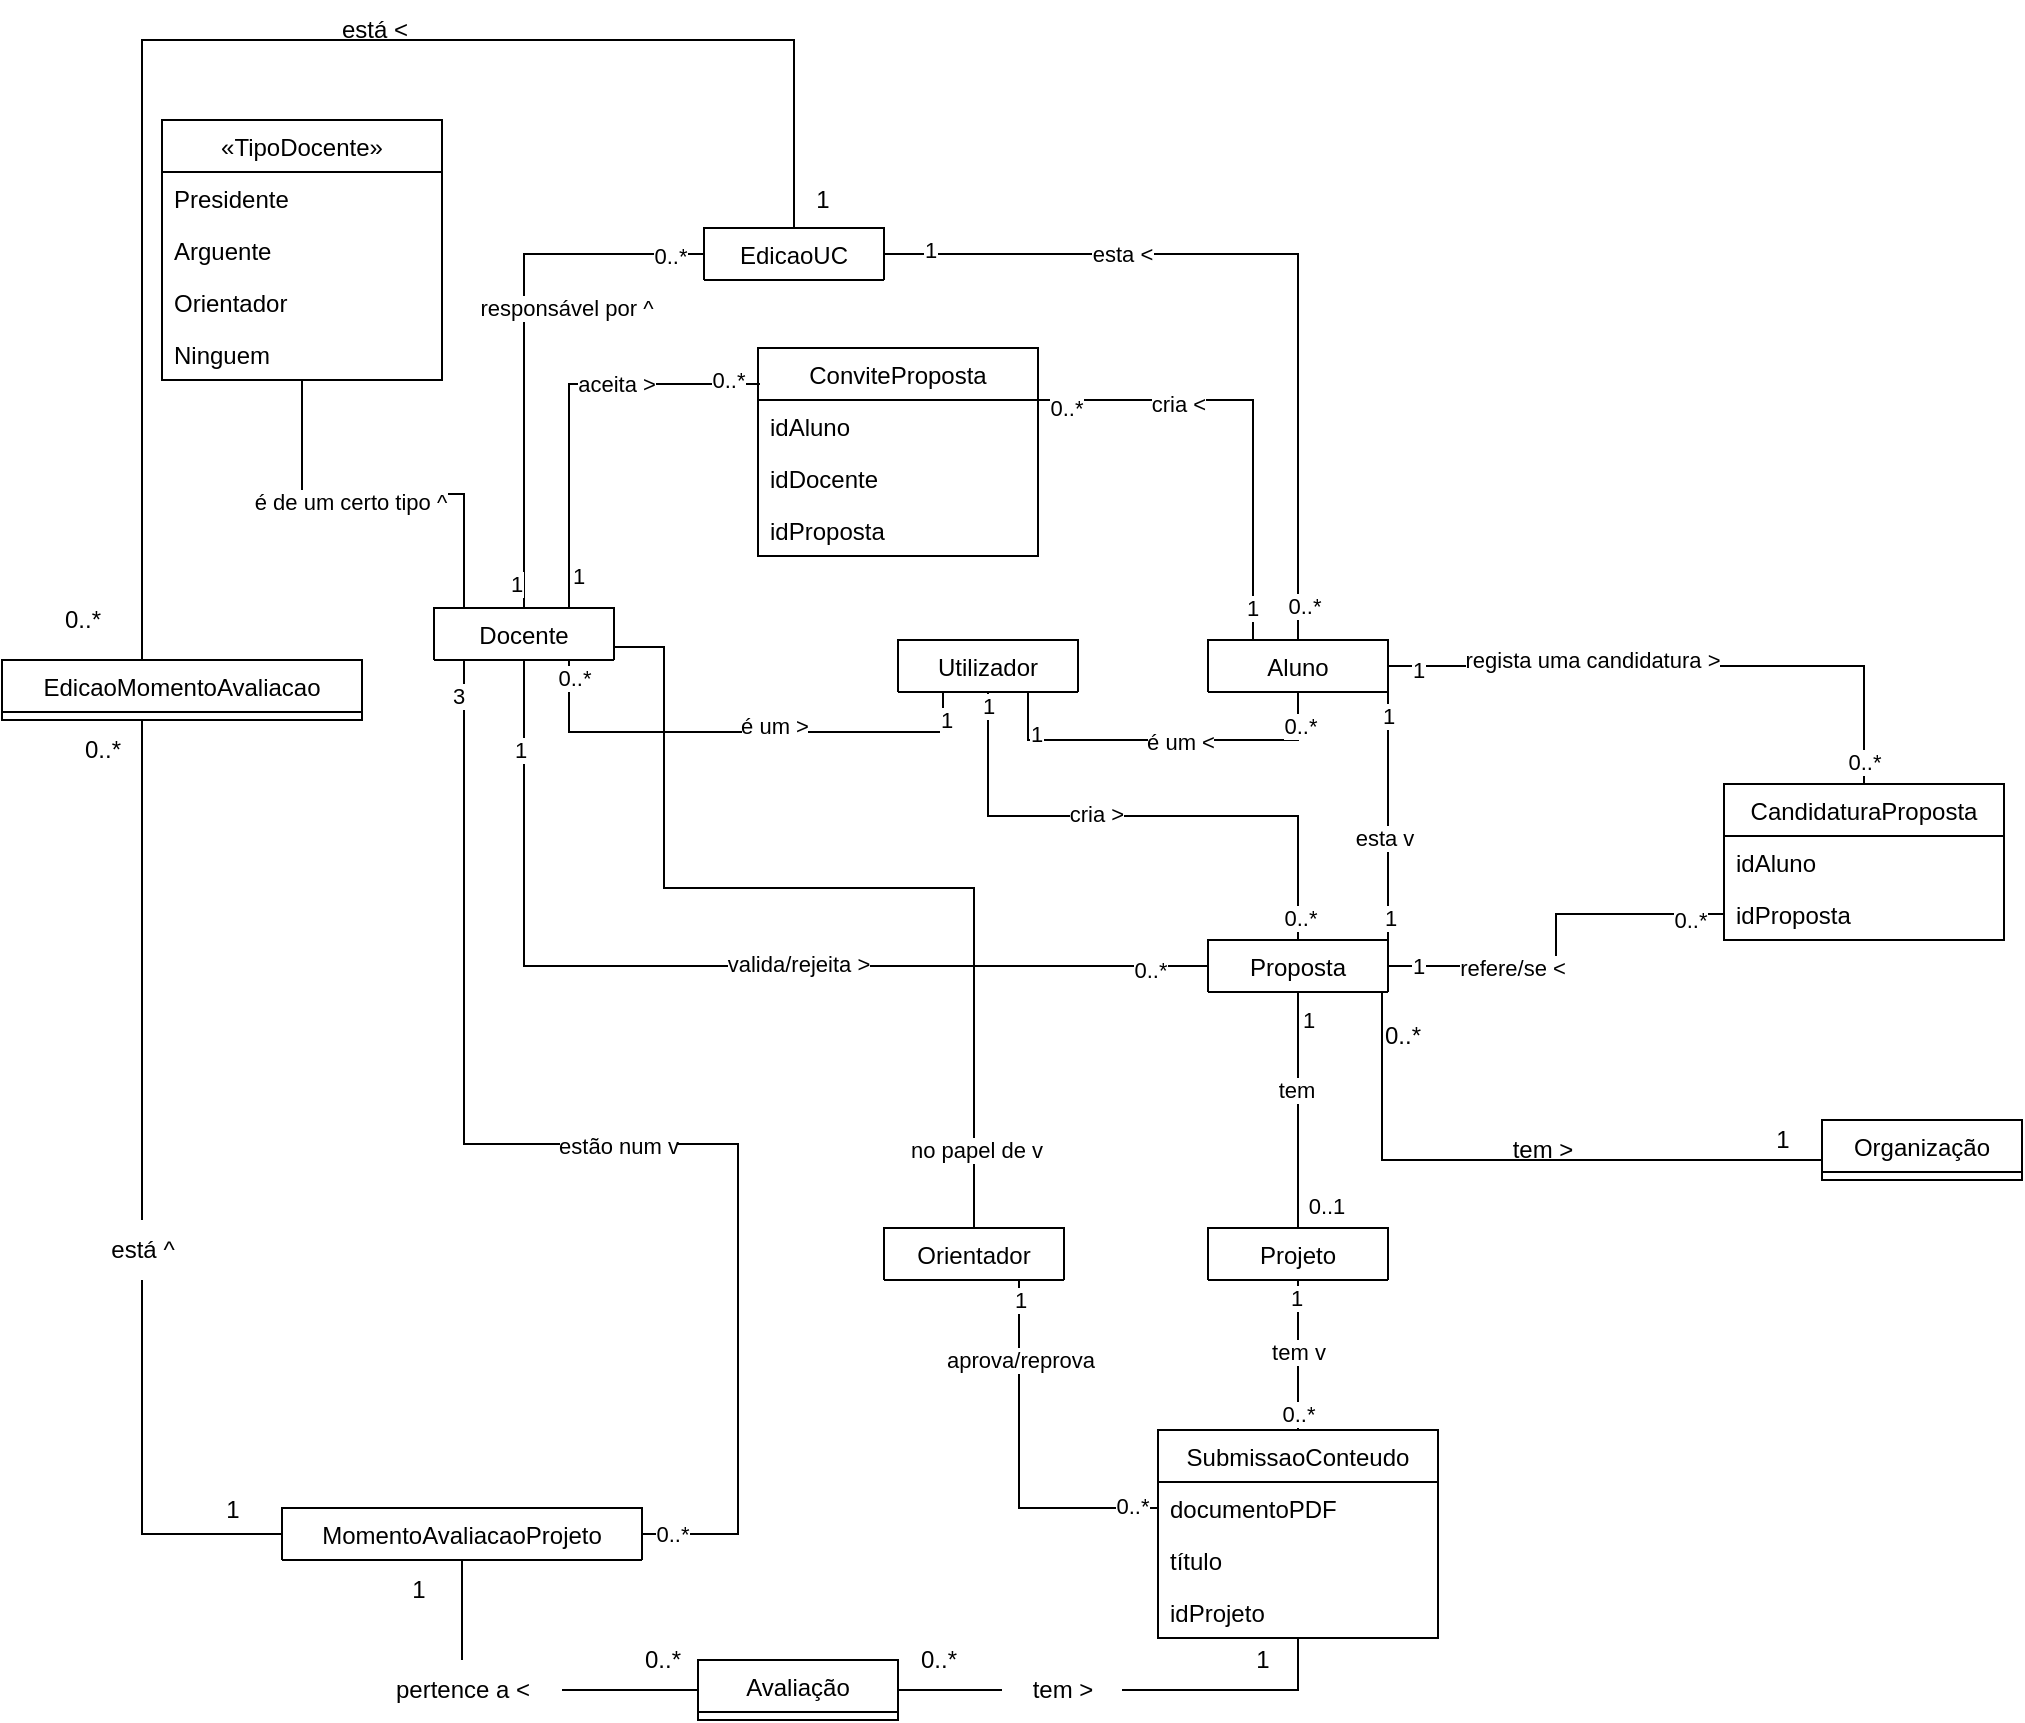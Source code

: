 <mxfile version="20.0.2" type="device"><diagram id="iznAg8NNjQC9q65op1yK" name="Page-2"><mxGraphModel dx="3205" dy="-379" grid="1" gridSize="10" guides="1" tooltips="1" connect="1" arrows="1" fold="1" page="1" pageScale="1" pageWidth="827" pageHeight="1169" math="0" shadow="0"><root><mxCell id="0"/><mxCell id="1" parent="0"/><mxCell id="HBUbub5oh0XMlIlPUPRw-140" style="edgeStyle=orthogonalEdgeStyle;rounded=0;orthogonalLoop=1;jettySize=auto;html=1;entryX=0.5;entryY=0;entryDx=0;entryDy=0;endArrow=none;endFill=0;" edge="1" parent="1" source="HBUbub5oh0XMlIlPUPRw-1" target="HBUbub5oh0XMlIlPUPRw-136"><mxGeometry relative="1" as="geometry"><Array as="points"><mxPoint x="-624" y="1360"/><mxPoint x="-950" y="1360"/></Array></mxGeometry></mxCell><mxCell id="HBUbub5oh0XMlIlPUPRw-1" value="EdicaoUC" style="swimlane;fontStyle=0;childLayout=stackLayout;horizontal=1;startSize=26;fillColor=none;horizontalStack=0;resizeParent=1;resizeParentMax=0;resizeLast=0;collapsible=1;marginBottom=0;" vertex="1" collapsed="1" parent="1"><mxGeometry x="-669" y="1454" width="90" height="26" as="geometry"><mxRectangle x="-600" y="1360" width="140" height="104" as="alternateBounds"/></mxGeometry></mxCell><mxCell id="HBUbub5oh0XMlIlPUPRw-2" value="+ field: type" style="text;strokeColor=none;fillColor=none;align=left;verticalAlign=top;spacingLeft=4;spacingRight=4;overflow=hidden;rotatable=0;points=[[0,0.5],[1,0.5]];portConstraint=eastwest;" vertex="1" parent="HBUbub5oh0XMlIlPUPRw-1"><mxGeometry y="26" width="140" height="26" as="geometry"/></mxCell><mxCell id="HBUbub5oh0XMlIlPUPRw-3" value="+ field: type" style="text;strokeColor=none;fillColor=none;align=left;verticalAlign=top;spacingLeft=4;spacingRight=4;overflow=hidden;rotatable=0;points=[[0,0.5],[1,0.5]];portConstraint=eastwest;" vertex="1" parent="HBUbub5oh0XMlIlPUPRw-1"><mxGeometry y="52" width="140" height="26" as="geometry"/></mxCell><mxCell id="HBUbub5oh0XMlIlPUPRw-4" value="+ field: type" style="text;strokeColor=none;fillColor=none;align=left;verticalAlign=top;spacingLeft=4;spacingRight=4;overflow=hidden;rotatable=0;points=[[0,0.5],[1,0.5]];portConstraint=eastwest;" vertex="1" parent="HBUbub5oh0XMlIlPUPRw-1"><mxGeometry y="78" width="140" height="26" as="geometry"/></mxCell><mxCell id="HBUbub5oh0XMlIlPUPRw-5" style="edgeStyle=orthogonalEdgeStyle;rounded=0;orthogonalLoop=1;jettySize=auto;html=1;exitX=0.5;exitY=1;exitDx=0;exitDy=0;entryX=0.5;entryY=0;entryDx=0;entryDy=0;endArrow=none;endFill=0;" edge="1" parent="1" source="HBUbub5oh0XMlIlPUPRw-13" target="HBUbub5oh0XMlIlPUPRw-21"><mxGeometry relative="1" as="geometry"/></mxCell><mxCell id="HBUbub5oh0XMlIlPUPRw-6" value="0..*" style="edgeLabel;html=1;align=center;verticalAlign=middle;resizable=0;points=[];" vertex="1" connectable="0" parent="HBUbub5oh0XMlIlPUPRw-5"><mxGeometry x="0.916" y="1" relative="1" as="geometry"><mxPoint as="offset"/></mxGeometry></mxCell><mxCell id="HBUbub5oh0XMlIlPUPRw-7" value="1" style="edgeLabel;html=1;align=center;verticalAlign=middle;resizable=0;points=[];" vertex="1" connectable="0" parent="HBUbub5oh0XMlIlPUPRw-5"><mxGeometry x="-0.949" relative="1" as="geometry"><mxPoint as="offset"/></mxGeometry></mxCell><mxCell id="HBUbub5oh0XMlIlPUPRw-8" value="cria &amp;gt;" style="edgeLabel;html=1;align=center;verticalAlign=middle;resizable=0;points=[];" vertex="1" connectable="0" parent="HBUbub5oh0XMlIlPUPRw-5"><mxGeometry x="-0.173" y="1" relative="1" as="geometry"><mxPoint as="offset"/></mxGeometry></mxCell><mxCell id="HBUbub5oh0XMlIlPUPRw-9" style="edgeStyle=orthogonalEdgeStyle;rounded=0;orthogonalLoop=1;jettySize=auto;html=1;exitX=0.25;exitY=1;exitDx=0;exitDy=0;entryX=0.75;entryY=1;entryDx=0;entryDy=0;endArrow=none;endFill=0;" edge="1" parent="1" source="HBUbub5oh0XMlIlPUPRw-13" target="HBUbub5oh0XMlIlPUPRw-51"><mxGeometry relative="1" as="geometry"/></mxCell><mxCell id="HBUbub5oh0XMlIlPUPRw-10" value="0..*" style="edgeLabel;html=1;align=center;verticalAlign=middle;resizable=0;points=[];" vertex="1" connectable="0" parent="HBUbub5oh0XMlIlPUPRw-9"><mxGeometry x="0.931" y="-2" relative="1" as="geometry"><mxPoint as="offset"/></mxGeometry></mxCell><mxCell id="HBUbub5oh0XMlIlPUPRw-11" value="1" style="edgeLabel;html=1;align=center;verticalAlign=middle;resizable=0;points=[];" vertex="1" connectable="0" parent="HBUbub5oh0XMlIlPUPRw-9"><mxGeometry x="-0.885" y="1" relative="1" as="geometry"><mxPoint as="offset"/></mxGeometry></mxCell><mxCell id="HBUbub5oh0XMlIlPUPRw-12" value="é um &amp;gt;" style="edgeLabel;html=1;align=center;verticalAlign=middle;resizable=0;points=[];" vertex="1" connectable="0" parent="HBUbub5oh0XMlIlPUPRw-9"><mxGeometry x="-0.135" y="-3" relative="1" as="geometry"><mxPoint as="offset"/></mxGeometry></mxCell><mxCell id="HBUbub5oh0XMlIlPUPRw-13" value="Utilizador" style="swimlane;fontStyle=0;childLayout=stackLayout;horizontal=1;startSize=26;fillColor=none;horizontalStack=0;resizeParent=1;resizeParentMax=0;resizeLast=0;collapsible=1;marginBottom=0;" vertex="1" collapsed="1" parent="1"><mxGeometry x="-572" y="1660" width="90" height="26" as="geometry"><mxRectangle x="-600" y="1360" width="140" height="104" as="alternateBounds"/></mxGeometry></mxCell><mxCell id="HBUbub5oh0XMlIlPUPRw-14" value="+ field: type" style="text;strokeColor=none;fillColor=none;align=left;verticalAlign=top;spacingLeft=4;spacingRight=4;overflow=hidden;rotatable=0;points=[[0,0.5],[1,0.5]];portConstraint=eastwest;" vertex="1" parent="HBUbub5oh0XMlIlPUPRw-13"><mxGeometry y="26" width="140" height="26" as="geometry"/></mxCell><mxCell id="HBUbub5oh0XMlIlPUPRw-15" value="+ field: type" style="text;strokeColor=none;fillColor=none;align=left;verticalAlign=top;spacingLeft=4;spacingRight=4;overflow=hidden;rotatable=0;points=[[0,0.5],[1,0.5]];portConstraint=eastwest;" vertex="1" parent="HBUbub5oh0XMlIlPUPRw-13"><mxGeometry y="52" width="140" height="26" as="geometry"/></mxCell><mxCell id="HBUbub5oh0XMlIlPUPRw-16" value="+ field: type" style="text;strokeColor=none;fillColor=none;align=left;verticalAlign=top;spacingLeft=4;spacingRight=4;overflow=hidden;rotatable=0;points=[[0,0.5],[1,0.5]];portConstraint=eastwest;" vertex="1" parent="HBUbub5oh0XMlIlPUPRw-13"><mxGeometry y="78" width="140" height="26" as="geometry"/></mxCell><mxCell id="HBUbub5oh0XMlIlPUPRw-17" style="edgeStyle=orthogonalEdgeStyle;rounded=0;orthogonalLoop=1;jettySize=auto;html=1;exitX=0.5;exitY=1;exitDx=0;exitDy=0;entryX=0.5;entryY=0;entryDx=0;entryDy=0;endArrow=none;endFill=0;" edge="1" parent="1" source="HBUbub5oh0XMlIlPUPRw-21" target="HBUbub5oh0XMlIlPUPRw-25"><mxGeometry relative="1" as="geometry"/></mxCell><mxCell id="HBUbub5oh0XMlIlPUPRw-18" value="0..1" style="edgeLabel;html=1;align=center;verticalAlign=middle;resizable=0;points=[];" vertex="1" connectable="0" parent="HBUbub5oh0XMlIlPUPRw-17"><mxGeometry x="0.673" y="1" relative="1" as="geometry"><mxPoint x="13" y="8" as="offset"/></mxGeometry></mxCell><mxCell id="HBUbub5oh0XMlIlPUPRw-19" value="1" style="edgeLabel;html=1;align=center;verticalAlign=middle;resizable=0;points=[];" vertex="1" connectable="0" parent="HBUbub5oh0XMlIlPUPRw-17"><mxGeometry x="-0.77" y="1" relative="1" as="geometry"><mxPoint x="4" as="offset"/></mxGeometry></mxCell><mxCell id="HBUbub5oh0XMlIlPUPRw-20" value="tem" style="edgeLabel;html=1;align=center;verticalAlign=middle;resizable=0;points=[];" vertex="1" connectable="0" parent="HBUbub5oh0XMlIlPUPRw-17"><mxGeometry x="-0.181" y="-1" relative="1" as="geometry"><mxPoint as="offset"/></mxGeometry></mxCell><mxCell id="HBUbub5oh0XMlIlPUPRw-159" style="edgeStyle=orthogonalEdgeStyle;rounded=0;orthogonalLoop=1;jettySize=auto;html=1;endArrow=none;endFill=0;" edge="1" parent="1" source="HBUbub5oh0XMlIlPUPRw-21" target="HBUbub5oh0XMlIlPUPRw-155"><mxGeometry relative="1" as="geometry"><Array as="points"><mxPoint x="-330" y="1920"/></Array></mxGeometry></mxCell><mxCell id="HBUbub5oh0XMlIlPUPRw-21" value="Proposta" style="swimlane;fontStyle=0;childLayout=stackLayout;horizontal=1;startSize=26;fillColor=none;horizontalStack=0;resizeParent=1;resizeParentMax=0;resizeLast=0;collapsible=1;marginBottom=0;" vertex="1" collapsed="1" parent="1"><mxGeometry x="-417" y="1810" width="90" height="26" as="geometry"><mxRectangle x="-600" y="1360" width="140" height="104" as="alternateBounds"/></mxGeometry></mxCell><mxCell id="HBUbub5oh0XMlIlPUPRw-22" value="+ field: type" style="text;strokeColor=none;fillColor=none;align=left;verticalAlign=top;spacingLeft=4;spacingRight=4;overflow=hidden;rotatable=0;points=[[0,0.5],[1,0.5]];portConstraint=eastwest;" vertex="1" parent="HBUbub5oh0XMlIlPUPRw-21"><mxGeometry y="26" width="140" height="26" as="geometry"/></mxCell><mxCell id="HBUbub5oh0XMlIlPUPRw-23" value="+ field: type" style="text;strokeColor=none;fillColor=none;align=left;verticalAlign=top;spacingLeft=4;spacingRight=4;overflow=hidden;rotatable=0;points=[[0,0.5],[1,0.5]];portConstraint=eastwest;" vertex="1" parent="HBUbub5oh0XMlIlPUPRw-21"><mxGeometry y="52" width="140" height="26" as="geometry"/></mxCell><mxCell id="HBUbub5oh0XMlIlPUPRw-24" value="+ field: type" style="text;strokeColor=none;fillColor=none;align=left;verticalAlign=top;spacingLeft=4;spacingRight=4;overflow=hidden;rotatable=0;points=[[0,0.5],[1,0.5]];portConstraint=eastwest;" vertex="1" parent="HBUbub5oh0XMlIlPUPRw-21"><mxGeometry y="78" width="140" height="26" as="geometry"/></mxCell><mxCell id="HBUbub5oh0XMlIlPUPRw-25" value="Projeto" style="swimlane;fontStyle=0;childLayout=stackLayout;horizontal=1;startSize=26;fillColor=none;horizontalStack=0;resizeParent=1;resizeParentMax=0;resizeLast=0;collapsible=1;marginBottom=0;" vertex="1" collapsed="1" parent="1"><mxGeometry x="-417" y="1954" width="90" height="26" as="geometry"><mxRectangle x="-600" y="1360" width="140" height="104" as="alternateBounds"/></mxGeometry></mxCell><mxCell id="HBUbub5oh0XMlIlPUPRw-26" value="+ field: type" style="text;strokeColor=none;fillColor=none;align=left;verticalAlign=top;spacingLeft=4;spacingRight=4;overflow=hidden;rotatable=0;points=[[0,0.5],[1,0.5]];portConstraint=eastwest;" vertex="1" parent="HBUbub5oh0XMlIlPUPRw-25"><mxGeometry y="26" width="140" height="26" as="geometry"/></mxCell><mxCell id="HBUbub5oh0XMlIlPUPRw-27" value="+ field: type" style="text;strokeColor=none;fillColor=none;align=left;verticalAlign=top;spacingLeft=4;spacingRight=4;overflow=hidden;rotatable=0;points=[[0,0.5],[1,0.5]];portConstraint=eastwest;" vertex="1" parent="HBUbub5oh0XMlIlPUPRw-25"><mxGeometry y="52" width="140" height="26" as="geometry"/></mxCell><mxCell id="HBUbub5oh0XMlIlPUPRw-28" value="+ field: type" style="text;strokeColor=none;fillColor=none;align=left;verticalAlign=top;spacingLeft=4;spacingRight=4;overflow=hidden;rotatable=0;points=[[0,0.5],[1,0.5]];portConstraint=eastwest;" vertex="1" parent="HBUbub5oh0XMlIlPUPRw-25"><mxGeometry y="78" width="140" height="26" as="geometry"/></mxCell><mxCell id="HBUbub5oh0XMlIlPUPRw-123" style="edgeStyle=orthogonalEdgeStyle;rounded=0;orthogonalLoop=1;jettySize=auto;html=1;endArrow=none;endFill=0;startArrow=none;" edge="1" parent="1" source="HBUbub5oh0XMlIlPUPRw-132" target="HBUbub5oh0XMlIlPUPRw-118"><mxGeometry relative="1" as="geometry"><Array as="points"><mxPoint x="-820" y="2185"/></Array></mxGeometry></mxCell><mxCell id="HBUbub5oh0XMlIlPUPRw-29" value="MomentoAvaliacaoProjeto" style="swimlane;fontStyle=0;childLayout=stackLayout;horizontal=1;startSize=26;fillColor=none;horizontalStack=0;resizeParent=1;resizeParentMax=0;resizeLast=0;collapsible=1;marginBottom=0;" vertex="1" collapsed="1" parent="1"><mxGeometry x="-880" y="2094" width="180" height="26" as="geometry"><mxRectangle x="-600" y="1360" width="140" height="104" as="alternateBounds"/></mxGeometry></mxCell><mxCell id="HBUbub5oh0XMlIlPUPRw-30" value="+ field: type" style="text;strokeColor=none;fillColor=none;align=left;verticalAlign=top;spacingLeft=4;spacingRight=4;overflow=hidden;rotatable=0;points=[[0,0.5],[1,0.5]];portConstraint=eastwest;" vertex="1" parent="HBUbub5oh0XMlIlPUPRw-29"><mxGeometry y="26" width="140" height="26" as="geometry"/></mxCell><mxCell id="HBUbub5oh0XMlIlPUPRw-31" value="+ field: type" style="text;strokeColor=none;fillColor=none;align=left;verticalAlign=top;spacingLeft=4;spacingRight=4;overflow=hidden;rotatable=0;points=[[0,0.5],[1,0.5]];portConstraint=eastwest;" vertex="1" parent="HBUbub5oh0XMlIlPUPRw-29"><mxGeometry y="52" width="140" height="26" as="geometry"/></mxCell><mxCell id="HBUbub5oh0XMlIlPUPRw-32" value="+ field: type" style="text;strokeColor=none;fillColor=none;align=left;verticalAlign=top;spacingLeft=4;spacingRight=4;overflow=hidden;rotatable=0;points=[[0,0.5],[1,0.5]];portConstraint=eastwest;" vertex="1" parent="HBUbub5oh0XMlIlPUPRw-29"><mxGeometry y="78" width="140" height="26" as="geometry"/></mxCell><mxCell id="HBUbub5oh0XMlIlPUPRw-33" style="edgeStyle=orthogonalEdgeStyle;rounded=0;orthogonalLoop=1;jettySize=auto;html=1;exitX=0.5;exitY=0;exitDx=0;exitDy=0;entryX=0;entryY=0.5;entryDx=0;entryDy=0;endArrow=none;endFill=0;" edge="1" parent="1" source="HBUbub5oh0XMlIlPUPRw-51" target="HBUbub5oh0XMlIlPUPRw-1"><mxGeometry relative="1" as="geometry"/></mxCell><mxCell id="HBUbub5oh0XMlIlPUPRw-34" value="1" style="edgeLabel;html=1;align=center;verticalAlign=middle;resizable=0;points=[];" vertex="1" connectable="0" parent="HBUbub5oh0XMlIlPUPRw-33"><mxGeometry x="-0.91" y="4" relative="1" as="geometry"><mxPoint as="offset"/></mxGeometry></mxCell><mxCell id="HBUbub5oh0XMlIlPUPRw-35" value="0..*" style="edgeLabel;html=1;align=center;verticalAlign=middle;resizable=0;points=[];" vertex="1" connectable="0" parent="HBUbub5oh0XMlIlPUPRw-33"><mxGeometry x="0.873" y="-1" relative="1" as="geometry"><mxPoint as="offset"/></mxGeometry></mxCell><mxCell id="HBUbub5oh0XMlIlPUPRw-36" value="responsável por ^" style="edgeLabel;html=1;align=center;verticalAlign=middle;resizable=0;points=[];" vertex="1" connectable="0" parent="HBUbub5oh0XMlIlPUPRw-33"><mxGeometry x="0.482" y="-3" relative="1" as="geometry"><mxPoint y="24" as="offset"/></mxGeometry></mxCell><mxCell id="HBUbub5oh0XMlIlPUPRw-37" style="edgeStyle=orthogonalEdgeStyle;rounded=0;orthogonalLoop=1;jettySize=auto;html=1;exitX=0.5;exitY=1;exitDx=0;exitDy=0;entryX=0;entryY=0.5;entryDx=0;entryDy=0;endArrow=none;endFill=0;" edge="1" parent="1" source="HBUbub5oh0XMlIlPUPRw-51" target="HBUbub5oh0XMlIlPUPRw-21"><mxGeometry relative="1" as="geometry"><mxPoint x="-612" y="1766" as="sourcePoint"/><Array as="points"><mxPoint x="-759" y="1823"/></Array></mxGeometry></mxCell><mxCell id="HBUbub5oh0XMlIlPUPRw-38" value="valida/rejeita &amp;gt;" style="edgeLabel;html=1;align=center;verticalAlign=middle;resizable=0;points=[];" vertex="1" connectable="0" parent="HBUbub5oh0XMlIlPUPRw-37"><mxGeometry x="0.169" y="1" relative="1" as="geometry"><mxPoint as="offset"/></mxGeometry></mxCell><mxCell id="HBUbub5oh0XMlIlPUPRw-39" value="0..*" style="edgeLabel;html=1;align=center;verticalAlign=middle;resizable=0;points=[];" vertex="1" connectable="0" parent="HBUbub5oh0XMlIlPUPRw-37"><mxGeometry x="0.883" y="-2" relative="1" as="geometry"><mxPoint as="offset"/></mxGeometry></mxCell><mxCell id="HBUbub5oh0XMlIlPUPRw-40" value="1" style="edgeLabel;html=1;align=center;verticalAlign=middle;resizable=0;points=[];" vertex="1" connectable="0" parent="HBUbub5oh0XMlIlPUPRw-37"><mxGeometry x="-0.82" y="-2" relative="1" as="geometry"><mxPoint as="offset"/></mxGeometry></mxCell><mxCell id="HBUbub5oh0XMlIlPUPRw-41" style="edgeStyle=orthogonalEdgeStyle;rounded=0;orthogonalLoop=1;jettySize=auto;html=1;exitX=0.75;exitY=0;exitDx=0;exitDy=0;entryX=0.007;entryY=0.173;entryDx=0;entryDy=0;entryPerimeter=0;endArrow=none;endFill=0;" edge="1" parent="1" source="HBUbub5oh0XMlIlPUPRw-51" target="HBUbub5oh0XMlIlPUPRw-87"><mxGeometry relative="1" as="geometry"/></mxCell><mxCell id="HBUbub5oh0XMlIlPUPRw-42" value="0..*" style="edgeLabel;html=1;align=center;verticalAlign=middle;resizable=0;points=[];" vertex="1" connectable="0" parent="HBUbub5oh0XMlIlPUPRw-41"><mxGeometry x="0.836" y="2" relative="1" as="geometry"><mxPoint x="1" as="offset"/></mxGeometry></mxCell><mxCell id="HBUbub5oh0XMlIlPUPRw-43" value="1" style="edgeLabel;html=1;align=center;verticalAlign=middle;resizable=0;points=[];" vertex="1" connectable="0" parent="HBUbub5oh0XMlIlPUPRw-41"><mxGeometry x="-0.846" y="-3" relative="1" as="geometry"><mxPoint x="1" as="offset"/></mxGeometry></mxCell><mxCell id="HBUbub5oh0XMlIlPUPRw-44" value="aceita &amp;gt;" style="edgeLabel;html=1;align=center;verticalAlign=middle;resizable=0;points=[];" vertex="1" connectable="0" parent="HBUbub5oh0XMlIlPUPRw-41"><mxGeometry x="0.304" relative="1" as="geometry"><mxPoint as="offset"/></mxGeometry></mxCell><mxCell id="HBUbub5oh0XMlIlPUPRw-45" style="edgeStyle=orthogonalEdgeStyle;rounded=0;orthogonalLoop=1;jettySize=auto;html=1;endArrow=none;endFill=0;" edge="1" parent="1" source="HBUbub5oh0XMlIlPUPRw-51" target="HBUbub5oh0XMlIlPUPRw-29"><mxGeometry relative="1" as="geometry"><Array as="points"><mxPoint x="-789" y="1912"/><mxPoint x="-652" y="1912"/></Array></mxGeometry></mxCell><mxCell id="HBUbub5oh0XMlIlPUPRw-46" value="0..*" style="edgeLabel;html=1;align=center;verticalAlign=middle;resizable=0;points=[];" vertex="1" connectable="0" parent="HBUbub5oh0XMlIlPUPRw-45"><mxGeometry x="0.952" relative="1" as="geometry"><mxPoint as="offset"/></mxGeometry></mxCell><mxCell id="HBUbub5oh0XMlIlPUPRw-47" value="3" style="edgeLabel;html=1;align=center;verticalAlign=middle;resizable=0;points=[];" vertex="1" connectable="0" parent="HBUbub5oh0XMlIlPUPRw-45"><mxGeometry x="-0.942" y="-3" relative="1" as="geometry"><mxPoint as="offset"/></mxGeometry></mxCell><mxCell id="HBUbub5oh0XMlIlPUPRw-48" value="estão num v" style="edgeLabel;html=1;align=center;verticalAlign=middle;resizable=0;points=[];" vertex="1" connectable="0" parent="HBUbub5oh0XMlIlPUPRw-45"><mxGeometry x="0.026" y="-1" relative="1" as="geometry"><mxPoint as="offset"/></mxGeometry></mxCell><mxCell id="HBUbub5oh0XMlIlPUPRw-49" style="edgeStyle=orthogonalEdgeStyle;rounded=0;orthogonalLoop=1;jettySize=auto;html=1;exitX=1;exitY=0.75;exitDx=0;exitDy=0;entryX=0;entryY=0;entryDx=0;entryDy=0;endArrow=none;endFill=0;" edge="1" parent="1" source="HBUbub5oh0XMlIlPUPRw-51" target="HBUbub5oh0XMlIlPUPRw-114"><mxGeometry relative="1" as="geometry"><Array as="points"><mxPoint x="-689" y="1664"/><mxPoint x="-689" y="1784"/><mxPoint x="-534" y="1784"/><mxPoint x="-534" y="1954"/></Array></mxGeometry></mxCell><mxCell id="HBUbub5oh0XMlIlPUPRw-50" value="no papel de v" style="edgeLabel;html=1;align=center;verticalAlign=middle;resizable=0;points=[];" vertex="1" connectable="0" parent="HBUbub5oh0XMlIlPUPRw-49"><mxGeometry x="0.672" y="1" relative="1" as="geometry"><mxPoint as="offset"/></mxGeometry></mxCell><mxCell id="HBUbub5oh0XMlIlPUPRw-51" value="Docente" style="swimlane;fontStyle=0;childLayout=stackLayout;horizontal=1;startSize=26;fillColor=none;horizontalStack=0;resizeParent=1;resizeParentMax=0;resizeLast=0;collapsible=1;marginBottom=0;" vertex="1" collapsed="1" parent="1"><mxGeometry x="-804" y="1644" width="90" height="26" as="geometry"><mxRectangle x="-600" y="1360" width="140" height="104" as="alternateBounds"/></mxGeometry></mxCell><mxCell id="HBUbub5oh0XMlIlPUPRw-52" value="+ field: type" style="text;strokeColor=none;fillColor=none;align=left;verticalAlign=top;spacingLeft=4;spacingRight=4;overflow=hidden;rotatable=0;points=[[0,0.5],[1,0.5]];portConstraint=eastwest;" vertex="1" parent="HBUbub5oh0XMlIlPUPRw-51"><mxGeometry y="26" width="140" height="26" as="geometry"/></mxCell><mxCell id="HBUbub5oh0XMlIlPUPRw-53" value="+ field: type" style="text;strokeColor=none;fillColor=none;align=left;verticalAlign=top;spacingLeft=4;spacingRight=4;overflow=hidden;rotatable=0;points=[[0,0.5],[1,0.5]];portConstraint=eastwest;" vertex="1" parent="HBUbub5oh0XMlIlPUPRw-51"><mxGeometry y="52" width="140" height="26" as="geometry"/></mxCell><mxCell id="HBUbub5oh0XMlIlPUPRw-54" value="+ field: type" style="text;strokeColor=none;fillColor=none;align=left;verticalAlign=top;spacingLeft=4;spacingRight=4;overflow=hidden;rotatable=0;points=[[0,0.5],[1,0.5]];portConstraint=eastwest;" vertex="1" parent="HBUbub5oh0XMlIlPUPRw-51"><mxGeometry y="78" width="140" height="26" as="geometry"/></mxCell><mxCell id="HBUbub5oh0XMlIlPUPRw-55" style="edgeStyle=orthogonalEdgeStyle;rounded=0;orthogonalLoop=1;jettySize=auto;html=1;endArrow=none;endFill=0;" edge="1" parent="1" source="HBUbub5oh0XMlIlPUPRw-75" target="HBUbub5oh0XMlIlPUPRw-13"><mxGeometry relative="1" as="geometry"><Array as="points"><mxPoint x="-372" y="1710"/><mxPoint x="-507" y="1710"/></Array></mxGeometry></mxCell><mxCell id="HBUbub5oh0XMlIlPUPRw-56" value="1" style="edgeLabel;html=1;align=center;verticalAlign=middle;resizable=0;points=[];" vertex="1" connectable="0" parent="HBUbub5oh0XMlIlPUPRw-55"><mxGeometry x="0.771" y="-4" relative="1" as="geometry"><mxPoint as="offset"/></mxGeometry></mxCell><mxCell id="HBUbub5oh0XMlIlPUPRw-57" value="0..*" style="edgeLabel;html=1;align=center;verticalAlign=middle;resizable=0;points=[];" vertex="1" connectable="0" parent="HBUbub5oh0XMlIlPUPRw-55"><mxGeometry x="-0.822" y="1" relative="1" as="geometry"><mxPoint as="offset"/></mxGeometry></mxCell><mxCell id="HBUbub5oh0XMlIlPUPRw-58" value="é um &amp;lt;" style="edgeLabel;html=1;align=center;verticalAlign=middle;resizable=0;points=[];" vertex="1" connectable="0" parent="HBUbub5oh0XMlIlPUPRw-55"><mxGeometry x="-0.093" y="1" relative="1" as="geometry"><mxPoint as="offset"/></mxGeometry></mxCell><mxCell id="HBUbub5oh0XMlIlPUPRw-59" style="edgeStyle=orthogonalEdgeStyle;rounded=0;orthogonalLoop=1;jettySize=auto;html=1;exitX=0.5;exitY=0;exitDx=0;exitDy=0;entryX=1;entryY=0.5;entryDx=0;entryDy=0;endArrow=none;endFill=0;" edge="1" parent="1" source="HBUbub5oh0XMlIlPUPRw-75" target="HBUbub5oh0XMlIlPUPRw-1"><mxGeometry relative="1" as="geometry"/></mxCell><mxCell id="HBUbub5oh0XMlIlPUPRw-60" value="1" style="edgeLabel;html=1;align=center;verticalAlign=middle;resizable=0;points=[];" vertex="1" connectable="0" parent="HBUbub5oh0XMlIlPUPRw-59"><mxGeometry x="0.886" y="-2" relative="1" as="geometry"><mxPoint as="offset"/></mxGeometry></mxCell><mxCell id="HBUbub5oh0XMlIlPUPRw-61" value="0..*" style="edgeLabel;html=1;align=center;verticalAlign=middle;resizable=0;points=[];" vertex="1" connectable="0" parent="HBUbub5oh0XMlIlPUPRw-59"><mxGeometry x="-0.915" y="-3" relative="1" as="geometry"><mxPoint as="offset"/></mxGeometry></mxCell><mxCell id="HBUbub5oh0XMlIlPUPRw-62" value="esta &amp;lt;" style="edgeLabel;html=1;align=center;verticalAlign=middle;resizable=0;points=[];" vertex="1" connectable="0" parent="HBUbub5oh0XMlIlPUPRw-59"><mxGeometry x="0.408" relative="1" as="geometry"><mxPoint as="offset"/></mxGeometry></mxCell><mxCell id="HBUbub5oh0XMlIlPUPRw-63" style="edgeStyle=orthogonalEdgeStyle;rounded=0;orthogonalLoop=1;jettySize=auto;html=1;exitX=1;exitY=1;exitDx=0;exitDy=0;entryX=1;entryY=0;entryDx=0;entryDy=0;endArrow=none;endFill=0;" edge="1" parent="1" source="HBUbub5oh0XMlIlPUPRw-75" target="HBUbub5oh0XMlIlPUPRw-21"><mxGeometry relative="1" as="geometry"/></mxCell><mxCell id="HBUbub5oh0XMlIlPUPRw-64" value="esta v" style="edgeLabel;html=1;align=center;verticalAlign=middle;resizable=0;points=[];" vertex="1" connectable="0" parent="HBUbub5oh0XMlIlPUPRw-63"><mxGeometry x="0.17" y="-2" relative="1" as="geometry"><mxPoint as="offset"/></mxGeometry></mxCell><mxCell id="HBUbub5oh0XMlIlPUPRw-65" value="1" style="edgeLabel;html=1;align=center;verticalAlign=middle;resizable=0;points=[];" vertex="1" connectable="0" parent="HBUbub5oh0XMlIlPUPRw-63"><mxGeometry x="0.826" y="1" relative="1" as="geometry"><mxPoint as="offset"/></mxGeometry></mxCell><mxCell id="HBUbub5oh0XMlIlPUPRw-66" value="1" style="edgeLabel;html=1;align=center;verticalAlign=middle;resizable=0;points=[];" vertex="1" connectable="0" parent="HBUbub5oh0XMlIlPUPRw-63"><mxGeometry x="-0.809" relative="1" as="geometry"><mxPoint as="offset"/></mxGeometry></mxCell><mxCell id="HBUbub5oh0XMlIlPUPRw-67" style="edgeStyle=orthogonalEdgeStyle;rounded=0;orthogonalLoop=1;jettySize=auto;html=1;exitX=0.25;exitY=0;exitDx=0;exitDy=0;entryX=1;entryY=0.25;entryDx=0;entryDy=0;endArrow=none;endFill=0;" edge="1" parent="1" source="HBUbub5oh0XMlIlPUPRw-75" target="HBUbub5oh0XMlIlPUPRw-87"><mxGeometry relative="1" as="geometry"/></mxCell><mxCell id="HBUbub5oh0XMlIlPUPRw-68" value="0..*" style="edgeLabel;html=1;align=center;verticalAlign=middle;resizable=0;points=[];" vertex="1" connectable="0" parent="HBUbub5oh0XMlIlPUPRw-67"><mxGeometry x="0.877" y="4" relative="1" as="geometry"><mxPoint as="offset"/></mxGeometry></mxCell><mxCell id="HBUbub5oh0XMlIlPUPRw-69" value="1" style="edgeLabel;html=1;align=center;verticalAlign=middle;resizable=0;points=[];" vertex="1" connectable="0" parent="HBUbub5oh0XMlIlPUPRw-67"><mxGeometry x="-0.859" y="2" relative="1" as="geometry"><mxPoint x="1" as="offset"/></mxGeometry></mxCell><mxCell id="HBUbub5oh0XMlIlPUPRw-70" value="cria &amp;lt;" style="edgeLabel;html=1;align=center;verticalAlign=middle;resizable=0;points=[];" vertex="1" connectable="0" parent="HBUbub5oh0XMlIlPUPRw-67"><mxGeometry x="0.388" y="2" relative="1" as="geometry"><mxPoint as="offset"/></mxGeometry></mxCell><mxCell id="HBUbub5oh0XMlIlPUPRw-71" style="edgeStyle=orthogonalEdgeStyle;rounded=0;orthogonalLoop=1;jettySize=auto;html=1;exitX=1;exitY=0.5;exitDx=0;exitDy=0;entryX=0.5;entryY=0;entryDx=0;entryDy=0;endArrow=none;endFill=0;" edge="1" parent="1" source="HBUbub5oh0XMlIlPUPRw-75" target="HBUbub5oh0XMlIlPUPRw-91"><mxGeometry relative="1" as="geometry"/></mxCell><mxCell id="HBUbub5oh0XMlIlPUPRw-72" value="0..*" style="edgeLabel;html=1;align=center;verticalAlign=middle;resizable=0;points=[];" vertex="1" connectable="0" parent="HBUbub5oh0XMlIlPUPRw-71"><mxGeometry x="0.925" relative="1" as="geometry"><mxPoint as="offset"/></mxGeometry></mxCell><mxCell id="HBUbub5oh0XMlIlPUPRw-73" value="1" style="edgeLabel;html=1;align=center;verticalAlign=middle;resizable=0;points=[];" vertex="1" connectable="0" parent="HBUbub5oh0XMlIlPUPRw-71"><mxGeometry x="-0.899" y="-2" relative="1" as="geometry"><mxPoint as="offset"/></mxGeometry></mxCell><mxCell id="HBUbub5oh0XMlIlPUPRw-74" value="regista uma candidatura &amp;gt;" style="edgeLabel;html=1;align=center;verticalAlign=middle;resizable=0;points=[];" vertex="1" connectable="0" parent="HBUbub5oh0XMlIlPUPRw-71"><mxGeometry x="-0.318" y="3" relative="1" as="geometry"><mxPoint as="offset"/></mxGeometry></mxCell><mxCell id="HBUbub5oh0XMlIlPUPRw-75" value="Aluno" style="swimlane;fontStyle=0;childLayout=stackLayout;horizontal=1;startSize=26;fillColor=none;horizontalStack=0;resizeParent=1;resizeParentMax=0;resizeLast=0;collapsible=1;marginBottom=0;" vertex="1" collapsed="1" parent="1"><mxGeometry x="-417" y="1660" width="90" height="26" as="geometry"><mxRectangle x="-600" y="1360" width="140" height="104" as="alternateBounds"/></mxGeometry></mxCell><mxCell id="HBUbub5oh0XMlIlPUPRw-76" value="+ field: type" style="text;strokeColor=none;fillColor=none;align=left;verticalAlign=top;spacingLeft=4;spacingRight=4;overflow=hidden;rotatable=0;points=[[0,0.5],[1,0.5]];portConstraint=eastwest;" vertex="1" parent="HBUbub5oh0XMlIlPUPRw-75"><mxGeometry y="26" width="140" height="26" as="geometry"/></mxCell><mxCell id="HBUbub5oh0XMlIlPUPRw-77" value="+ field: type" style="text;strokeColor=none;fillColor=none;align=left;verticalAlign=top;spacingLeft=4;spacingRight=4;overflow=hidden;rotatable=0;points=[[0,0.5],[1,0.5]];portConstraint=eastwest;" vertex="1" parent="HBUbub5oh0XMlIlPUPRw-75"><mxGeometry y="52" width="140" height="26" as="geometry"/></mxCell><mxCell id="HBUbub5oh0XMlIlPUPRw-78" value="+ field: type" style="text;strokeColor=none;fillColor=none;align=left;verticalAlign=top;spacingLeft=4;spacingRight=4;overflow=hidden;rotatable=0;points=[[0,0.5],[1,0.5]];portConstraint=eastwest;" vertex="1" parent="HBUbub5oh0XMlIlPUPRw-75"><mxGeometry y="78" width="140" height="26" as="geometry"/></mxCell><mxCell id="HBUbub5oh0XMlIlPUPRw-79" style="edgeStyle=orthogonalEdgeStyle;rounded=0;orthogonalLoop=1;jettySize=auto;html=1;endArrow=none;endFill=0;" edge="1" parent="1" source="HBUbub5oh0XMlIlPUPRw-81" target="HBUbub5oh0XMlIlPUPRw-51"><mxGeometry relative="1" as="geometry"><Array as="points"><mxPoint x="-870" y="1587"/><mxPoint x="-789" y="1587"/></Array></mxGeometry></mxCell><mxCell id="HBUbub5oh0XMlIlPUPRw-80" value="é de um certo tipo ^" style="edgeLabel;html=1;align=center;verticalAlign=middle;resizable=0;points=[];" vertex="1" connectable="0" parent="HBUbub5oh0XMlIlPUPRw-79"><mxGeometry x="-0.174" y="-4" relative="1" as="geometry"><mxPoint as="offset"/></mxGeometry></mxCell><mxCell id="HBUbub5oh0XMlIlPUPRw-81" value="«TipoDocente»" style="swimlane;fontStyle=0;childLayout=stackLayout;horizontal=1;startSize=26;fillColor=none;horizontalStack=0;resizeParent=1;resizeParentMax=0;resizeLast=0;collapsible=1;marginBottom=0;" vertex="1" parent="1"><mxGeometry x="-940" y="1400" width="140" height="130" as="geometry"/></mxCell><mxCell id="HBUbub5oh0XMlIlPUPRw-82" value="Presidente" style="text;strokeColor=none;fillColor=none;align=left;verticalAlign=top;spacingLeft=4;spacingRight=4;overflow=hidden;rotatable=0;points=[[0,0.5],[1,0.5]];portConstraint=eastwest;" vertex="1" parent="HBUbub5oh0XMlIlPUPRw-81"><mxGeometry y="26" width="140" height="26" as="geometry"/></mxCell><mxCell id="HBUbub5oh0XMlIlPUPRw-83" value="Arguente" style="text;strokeColor=none;fillColor=none;align=left;verticalAlign=top;spacingLeft=4;spacingRight=4;overflow=hidden;rotatable=0;points=[[0,0.5],[1,0.5]];portConstraint=eastwest;" vertex="1" parent="HBUbub5oh0XMlIlPUPRw-81"><mxGeometry y="52" width="140" height="26" as="geometry"/></mxCell><mxCell id="HBUbub5oh0XMlIlPUPRw-84" value="Orientador" style="text;strokeColor=none;fillColor=none;align=left;verticalAlign=top;spacingLeft=4;spacingRight=4;overflow=hidden;rotatable=0;points=[[0,0.5],[1,0.5]];portConstraint=eastwest;" vertex="1" parent="HBUbub5oh0XMlIlPUPRw-81"><mxGeometry y="78" width="140" height="26" as="geometry"/></mxCell><mxCell id="HBUbub5oh0XMlIlPUPRw-85" value="Ninguem" style="text;strokeColor=none;fillColor=none;align=left;verticalAlign=top;spacingLeft=4;spacingRight=4;overflow=hidden;rotatable=0;points=[[0,0.5],[1,0.5]];portConstraint=eastwest;" vertex="1" parent="HBUbub5oh0XMlIlPUPRw-81"><mxGeometry y="104" width="140" height="26" as="geometry"/></mxCell><mxCell id="HBUbub5oh0XMlIlPUPRw-86" style="edgeStyle=orthogonalEdgeStyle;rounded=0;orthogonalLoop=1;jettySize=auto;html=1;exitX=0.5;exitY=1;exitDx=0;exitDy=0;endArrow=none;endFill=0;" edge="1" parent="1" source="HBUbub5oh0XMlIlPUPRw-75" target="HBUbub5oh0XMlIlPUPRw-75"><mxGeometry relative="1" as="geometry"/></mxCell><mxCell id="HBUbub5oh0XMlIlPUPRw-87" value="ConviteProposta" style="swimlane;fontStyle=0;childLayout=stackLayout;horizontal=1;startSize=26;fillColor=none;horizontalStack=0;resizeParent=1;resizeParentMax=0;resizeLast=0;collapsible=1;marginBottom=0;" vertex="1" parent="1"><mxGeometry x="-642" y="1514" width="140" height="104" as="geometry"/></mxCell><mxCell id="HBUbub5oh0XMlIlPUPRw-88" value="idAluno" style="text;strokeColor=none;fillColor=none;align=left;verticalAlign=top;spacingLeft=4;spacingRight=4;overflow=hidden;rotatable=0;points=[[0,0.5],[1,0.5]];portConstraint=eastwest;" vertex="1" parent="HBUbub5oh0XMlIlPUPRw-87"><mxGeometry y="26" width="140" height="26" as="geometry"/></mxCell><mxCell id="HBUbub5oh0XMlIlPUPRw-89" value="idDocente" style="text;strokeColor=none;fillColor=none;align=left;verticalAlign=top;spacingLeft=4;spacingRight=4;overflow=hidden;rotatable=0;points=[[0,0.5],[1,0.5]];portConstraint=eastwest;" vertex="1" parent="HBUbub5oh0XMlIlPUPRw-87"><mxGeometry y="52" width="140" height="26" as="geometry"/></mxCell><mxCell id="HBUbub5oh0XMlIlPUPRw-90" value="idProposta" style="text;strokeColor=none;fillColor=none;align=left;verticalAlign=top;spacingLeft=4;spacingRight=4;overflow=hidden;rotatable=0;points=[[0,0.5],[1,0.5]];portConstraint=eastwest;" vertex="1" parent="HBUbub5oh0XMlIlPUPRw-87"><mxGeometry y="78" width="140" height="26" as="geometry"/></mxCell><mxCell id="HBUbub5oh0XMlIlPUPRw-91" value="CandidaturaProposta" style="swimlane;fontStyle=0;childLayout=stackLayout;horizontal=1;startSize=26;fillColor=none;horizontalStack=0;resizeParent=1;resizeParentMax=0;resizeLast=0;collapsible=1;marginBottom=0;" vertex="1" parent="1"><mxGeometry x="-159" y="1732" width="140" height="78" as="geometry"/></mxCell><mxCell id="HBUbub5oh0XMlIlPUPRw-92" value="idAluno" style="text;strokeColor=none;fillColor=none;align=left;verticalAlign=top;spacingLeft=4;spacingRight=4;overflow=hidden;rotatable=0;points=[[0,0.5],[1,0.5]];portConstraint=eastwest;" vertex="1" parent="HBUbub5oh0XMlIlPUPRw-91"><mxGeometry y="26" width="140" height="26" as="geometry"/></mxCell><mxCell id="HBUbub5oh0XMlIlPUPRw-93" value="idProposta" style="text;strokeColor=none;fillColor=none;align=left;verticalAlign=top;spacingLeft=4;spacingRight=4;overflow=hidden;rotatable=0;points=[[0,0.5],[1,0.5]];portConstraint=eastwest;" vertex="1" parent="HBUbub5oh0XMlIlPUPRw-91"><mxGeometry y="52" width="140" height="26" as="geometry"/></mxCell><mxCell id="HBUbub5oh0XMlIlPUPRw-94" style="edgeStyle=orthogonalEdgeStyle;rounded=0;orthogonalLoop=1;jettySize=auto;html=1;exitX=0;exitY=0.5;exitDx=0;exitDy=0;entryX=1;entryY=0.5;entryDx=0;entryDy=0;endArrow=none;endFill=0;" edge="1" parent="1" source="HBUbub5oh0XMlIlPUPRw-93" target="HBUbub5oh0XMlIlPUPRw-21"><mxGeometry relative="1" as="geometry"><mxPoint x="-159" y="1823" as="sourcePoint"/></mxGeometry></mxCell><mxCell id="HBUbub5oh0XMlIlPUPRw-95" value="0..*" style="edgeLabel;html=1;align=center;verticalAlign=middle;resizable=0;points=[];" vertex="1" connectable="0" parent="HBUbub5oh0XMlIlPUPRw-94"><mxGeometry x="-0.823" y="3" relative="1" as="geometry"><mxPoint as="offset"/></mxGeometry></mxCell><mxCell id="HBUbub5oh0XMlIlPUPRw-96" value="1" style="edgeLabel;html=1;align=center;verticalAlign=middle;resizable=0;points=[];" vertex="1" connectable="0" parent="HBUbub5oh0XMlIlPUPRw-94"><mxGeometry x="0.845" relative="1" as="geometry"><mxPoint as="offset"/></mxGeometry></mxCell><mxCell id="HBUbub5oh0XMlIlPUPRw-97" value="refere/se &amp;lt;" style="edgeLabel;html=1;align=center;verticalAlign=middle;resizable=0;points=[];" vertex="1" connectable="0" parent="HBUbub5oh0XMlIlPUPRw-94"><mxGeometry x="0.359" y="4" relative="1" as="geometry"><mxPoint y="-3" as="offset"/></mxGeometry></mxCell><mxCell id="HBUbub5oh0XMlIlPUPRw-98" style="edgeStyle=orthogonalEdgeStyle;rounded=0;orthogonalLoop=1;jettySize=auto;html=1;endArrow=none;endFill=0;" edge="1" parent="1" source="HBUbub5oh0XMlIlPUPRw-106" target="HBUbub5oh0XMlIlPUPRw-25"><mxGeometry relative="1" as="geometry"><mxPoint x="-369" y="1994" as="targetPoint"/></mxGeometry></mxCell><mxCell id="HBUbub5oh0XMlIlPUPRw-99" value="1" style="edgeLabel;html=1;align=center;verticalAlign=middle;resizable=0;points=[];" vertex="1" connectable="0" parent="HBUbub5oh0XMlIlPUPRw-98"><mxGeometry x="0.778" y="1" relative="1" as="geometry"><mxPoint as="offset"/></mxGeometry></mxCell><mxCell id="HBUbub5oh0XMlIlPUPRw-100" value="0..*" style="edgeLabel;html=1;align=center;verticalAlign=middle;resizable=0;points=[];" vertex="1" connectable="0" parent="HBUbub5oh0XMlIlPUPRw-98"><mxGeometry x="-0.787" relative="1" as="geometry"><mxPoint as="offset"/></mxGeometry></mxCell><mxCell id="HBUbub5oh0XMlIlPUPRw-101" value="tem v" style="edgeLabel;html=1;align=center;verticalAlign=middle;resizable=0;points=[];" vertex="1" connectable="0" parent="HBUbub5oh0XMlIlPUPRw-98"><mxGeometry x="0.052" relative="1" as="geometry"><mxPoint as="offset"/></mxGeometry></mxCell><mxCell id="HBUbub5oh0XMlIlPUPRw-106" value="SubmissaoConteudo" style="swimlane;fontStyle=0;childLayout=stackLayout;horizontal=1;startSize=26;fillColor=none;horizontalStack=0;resizeParent=1;resizeParentMax=0;resizeLast=0;collapsible=1;marginBottom=0;" vertex="1" parent="1"><mxGeometry x="-442" y="2055" width="140" height="104" as="geometry"/></mxCell><mxCell id="HBUbub5oh0XMlIlPUPRw-107" value="documentoPDF" style="text;strokeColor=none;fillColor=none;align=left;verticalAlign=top;spacingLeft=4;spacingRight=4;overflow=hidden;rotatable=0;points=[[0,0.5],[1,0.5]];portConstraint=eastwest;" vertex="1" parent="HBUbub5oh0XMlIlPUPRw-106"><mxGeometry y="26" width="140" height="26" as="geometry"/></mxCell><mxCell id="HBUbub5oh0XMlIlPUPRw-108" value="título" style="text;strokeColor=none;fillColor=none;align=left;verticalAlign=top;spacingLeft=4;spacingRight=4;overflow=hidden;rotatable=0;points=[[0,0.5],[1,0.5]];portConstraint=eastwest;" vertex="1" parent="HBUbub5oh0XMlIlPUPRw-106"><mxGeometry y="52" width="140" height="26" as="geometry"/></mxCell><mxCell id="HBUbub5oh0XMlIlPUPRw-109" value="idProjeto" style="text;strokeColor=none;fillColor=none;align=left;verticalAlign=top;spacingLeft=4;spacingRight=4;overflow=hidden;rotatable=0;points=[[0,0.5],[1,0.5]];portConstraint=eastwest;" vertex="1" parent="HBUbub5oh0XMlIlPUPRw-106"><mxGeometry y="78" width="140" height="26" as="geometry"/></mxCell><mxCell id="HBUbub5oh0XMlIlPUPRw-110" style="edgeStyle=orthogonalEdgeStyle;rounded=0;orthogonalLoop=1;jettySize=auto;html=1;exitX=0.75;exitY=1;exitDx=0;exitDy=0;endArrow=none;endFill=0;" edge="1" parent="1" source="HBUbub5oh0XMlIlPUPRw-114" target="HBUbub5oh0XMlIlPUPRw-107"><mxGeometry relative="1" as="geometry"/></mxCell><mxCell id="HBUbub5oh0XMlIlPUPRw-111" value="aprova/reprova" style="edgeLabel;html=1;align=center;verticalAlign=middle;resizable=0;points=[];" vertex="1" connectable="0" parent="HBUbub5oh0XMlIlPUPRw-110"><mxGeometry x="-0.572" relative="1" as="geometry"><mxPoint as="offset"/></mxGeometry></mxCell><mxCell id="HBUbub5oh0XMlIlPUPRw-112" value="1" style="edgeLabel;html=1;align=center;verticalAlign=middle;resizable=0;points=[];" vertex="1" connectable="0" parent="HBUbub5oh0XMlIlPUPRw-110"><mxGeometry x="-0.891" relative="1" as="geometry"><mxPoint as="offset"/></mxGeometry></mxCell><mxCell id="HBUbub5oh0XMlIlPUPRw-113" value="0..*" style="edgeLabel;html=1;align=center;verticalAlign=middle;resizable=0;points=[];" vertex="1" connectable="0" parent="HBUbub5oh0XMlIlPUPRw-110"><mxGeometry x="0.858" y="1" relative="1" as="geometry"><mxPoint as="offset"/></mxGeometry></mxCell><mxCell id="HBUbub5oh0XMlIlPUPRw-114" value="Orientador" style="swimlane;fontStyle=0;childLayout=stackLayout;horizontal=1;startSize=26;fillColor=none;horizontalStack=0;resizeParent=1;resizeParentMax=0;resizeLast=0;collapsible=1;marginBottom=0;" vertex="1" collapsed="1" parent="1"><mxGeometry x="-579" y="1954" width="90" height="26" as="geometry"><mxRectangle x="-600" y="1360" width="140" height="104" as="alternateBounds"/></mxGeometry></mxCell><mxCell id="HBUbub5oh0XMlIlPUPRw-115" value="+ field: type" style="text;strokeColor=none;fillColor=none;align=left;verticalAlign=top;spacingLeft=4;spacingRight=4;overflow=hidden;rotatable=0;points=[[0,0.5],[1,0.5]];portConstraint=eastwest;" vertex="1" parent="HBUbub5oh0XMlIlPUPRw-114"><mxGeometry y="26" width="140" height="26" as="geometry"/></mxCell><mxCell id="HBUbub5oh0XMlIlPUPRw-116" value="+ field: type" style="text;strokeColor=none;fillColor=none;align=left;verticalAlign=top;spacingLeft=4;spacingRight=4;overflow=hidden;rotatable=0;points=[[0,0.5],[1,0.5]];portConstraint=eastwest;" vertex="1" parent="HBUbub5oh0XMlIlPUPRw-114"><mxGeometry y="52" width="140" height="26" as="geometry"/></mxCell><mxCell id="HBUbub5oh0XMlIlPUPRw-117" value="+ field: type" style="text;strokeColor=none;fillColor=none;align=left;verticalAlign=top;spacingLeft=4;spacingRight=4;overflow=hidden;rotatable=0;points=[[0,0.5],[1,0.5]];portConstraint=eastwest;" vertex="1" parent="HBUbub5oh0XMlIlPUPRw-114"><mxGeometry y="78" width="140" height="26" as="geometry"/></mxCell><mxCell id="HBUbub5oh0XMlIlPUPRw-127" style="edgeStyle=orthogonalEdgeStyle;rounded=0;orthogonalLoop=1;jettySize=auto;html=1;endArrow=none;endFill=0;startArrow=none;" edge="1" parent="1" source="HBUbub5oh0XMlIlPUPRw-130" target="HBUbub5oh0XMlIlPUPRw-106"><mxGeometry relative="1" as="geometry"/></mxCell><mxCell id="HBUbub5oh0XMlIlPUPRw-118" value="Avaliação" style="swimlane;fontStyle=0;childLayout=stackLayout;horizontal=1;startSize=26;fillColor=none;horizontalStack=0;resizeParent=1;resizeParentMax=0;resizeLast=0;collapsible=1;marginBottom=0;" vertex="1" collapsed="1" parent="1"><mxGeometry x="-672" y="2170" width="100" height="30" as="geometry"><mxRectangle x="-672" y="2170" width="140" height="52" as="alternateBounds"/></mxGeometry></mxCell><mxCell id="HBUbub5oh0XMlIlPUPRw-124" value="0..*" style="text;html=1;align=center;verticalAlign=middle;resizable=0;points=[];autosize=1;strokeColor=none;fillColor=none;" vertex="1" parent="1"><mxGeometry x="-710" y="2155" width="40" height="30" as="geometry"/></mxCell><mxCell id="HBUbub5oh0XMlIlPUPRw-126" value="1" style="text;html=1;align=center;verticalAlign=middle;resizable=0;points=[];autosize=1;strokeColor=none;fillColor=none;" vertex="1" parent="1"><mxGeometry x="-827" y="2120" width="30" height="30" as="geometry"/></mxCell><mxCell id="HBUbub5oh0XMlIlPUPRw-128" value="0..*" style="text;html=1;align=center;verticalAlign=middle;resizable=0;points=[];autosize=1;strokeColor=none;fillColor=none;" vertex="1" parent="1"><mxGeometry x="-572" y="2155" width="40" height="30" as="geometry"/></mxCell><mxCell id="HBUbub5oh0XMlIlPUPRw-129" value="1" style="text;html=1;align=center;verticalAlign=middle;resizable=0;points=[];autosize=1;strokeColor=none;fillColor=none;" vertex="1" parent="1"><mxGeometry x="-405" y="2155" width="30" height="30" as="geometry"/></mxCell><mxCell id="HBUbub5oh0XMlIlPUPRw-130" value="tem &amp;gt;" style="text;html=1;align=center;verticalAlign=middle;resizable=0;points=[];autosize=1;strokeColor=none;fillColor=none;" vertex="1" parent="1"><mxGeometry x="-520" y="2170" width="60" height="30" as="geometry"/></mxCell><mxCell id="HBUbub5oh0XMlIlPUPRw-131" value="" style="edgeStyle=orthogonalEdgeStyle;rounded=0;orthogonalLoop=1;jettySize=auto;html=1;endArrow=none;endFill=0;" edge="1" parent="1" source="HBUbub5oh0XMlIlPUPRw-118" target="HBUbub5oh0XMlIlPUPRw-130"><mxGeometry relative="1" as="geometry"><mxPoint x="-572" y="2185" as="sourcePoint"/><mxPoint x="-372" y="2159" as="targetPoint"/></mxGeometry></mxCell><mxCell id="HBUbub5oh0XMlIlPUPRw-132" value="pertence a &amp;lt;" style="text;html=1;align=center;verticalAlign=middle;resizable=0;points=[];autosize=1;strokeColor=none;fillColor=none;" vertex="1" parent="1"><mxGeometry x="-840" y="2170" width="100" height="30" as="geometry"/></mxCell><mxCell id="HBUbub5oh0XMlIlPUPRw-134" value="" style="edgeStyle=orthogonalEdgeStyle;rounded=0;orthogonalLoop=1;jettySize=auto;html=1;endArrow=none;endFill=0;" edge="1" parent="1" source="HBUbub5oh0XMlIlPUPRw-29" target="HBUbub5oh0XMlIlPUPRw-132"><mxGeometry relative="1" as="geometry"><mxPoint x="-820" y="2120" as="sourcePoint"/><mxPoint x="-672" y="2185" as="targetPoint"/><Array as="points"/></mxGeometry></mxCell><mxCell id="HBUbub5oh0XMlIlPUPRw-145" style="edgeStyle=orthogonalEdgeStyle;rounded=0;orthogonalLoop=1;jettySize=auto;html=1;endArrow=none;endFill=0;startArrow=none;" edge="1" parent="1" source="HBUbub5oh0XMlIlPUPRw-148" target="HBUbub5oh0XMlIlPUPRw-29"><mxGeometry relative="1" as="geometry"><Array as="points"><mxPoint x="-950" y="2107"/></Array></mxGeometry></mxCell><mxCell id="HBUbub5oh0XMlIlPUPRw-136" value="EdicaoMomentoAvaliacao" style="swimlane;fontStyle=0;childLayout=stackLayout;horizontal=1;startSize=26;fillColor=none;horizontalStack=0;resizeParent=1;resizeParentMax=0;resizeLast=0;collapsible=1;marginBottom=0;" vertex="1" collapsed="1" parent="1"><mxGeometry x="-1020" y="1670" width="180" height="30" as="geometry"><mxRectangle x="-1020" y="1670" width="140" height="104" as="alternateBounds"/></mxGeometry></mxCell><mxCell id="HBUbub5oh0XMlIlPUPRw-137" value="+ field: type" style="text;strokeColor=none;fillColor=none;align=left;verticalAlign=top;spacingLeft=4;spacingRight=4;overflow=hidden;rotatable=0;points=[[0,0.5],[1,0.5]];portConstraint=eastwest;" vertex="1" parent="HBUbub5oh0XMlIlPUPRw-136"><mxGeometry y="26" width="140" height="26" as="geometry"/></mxCell><mxCell id="HBUbub5oh0XMlIlPUPRw-138" value="+ field: type" style="text;strokeColor=none;fillColor=none;align=left;verticalAlign=top;spacingLeft=4;spacingRight=4;overflow=hidden;rotatable=0;points=[[0,0.5],[1,0.5]];portConstraint=eastwest;" vertex="1" parent="HBUbub5oh0XMlIlPUPRw-136"><mxGeometry y="52" width="140" height="26" as="geometry"/></mxCell><mxCell id="HBUbub5oh0XMlIlPUPRw-139" value="+ field: type" style="text;strokeColor=none;fillColor=none;align=left;verticalAlign=top;spacingLeft=4;spacingRight=4;overflow=hidden;rotatable=0;points=[[0,0.5],[1,0.5]];portConstraint=eastwest;" vertex="1" parent="HBUbub5oh0XMlIlPUPRw-136"><mxGeometry y="78" width="140" height="26" as="geometry"/></mxCell><mxCell id="HBUbub5oh0XMlIlPUPRw-141" value="0..*" style="text;html=1;align=center;verticalAlign=middle;resizable=0;points=[];autosize=1;strokeColor=none;fillColor=none;" vertex="1" parent="1"><mxGeometry x="-1000" y="1635" width="40" height="30" as="geometry"/></mxCell><mxCell id="HBUbub5oh0XMlIlPUPRw-142" value="está &amp;lt;" style="text;html=1;align=center;verticalAlign=middle;resizable=0;points=[];autosize=1;strokeColor=none;fillColor=none;" vertex="1" parent="1"><mxGeometry x="-864" y="1340" width="60" height="30" as="geometry"/></mxCell><mxCell id="HBUbub5oh0XMlIlPUPRw-144" value="1" style="text;html=1;align=center;verticalAlign=middle;resizable=0;points=[];autosize=1;strokeColor=none;fillColor=none;" vertex="1" parent="1"><mxGeometry x="-625" y="1425" width="30" height="30" as="geometry"/></mxCell><mxCell id="HBUbub5oh0XMlIlPUPRw-146" value="0..*" style="text;html=1;align=center;verticalAlign=middle;resizable=0;points=[];autosize=1;strokeColor=none;fillColor=none;" vertex="1" parent="1"><mxGeometry x="-990" y="1700" width="40" height="30" as="geometry"/></mxCell><mxCell id="HBUbub5oh0XMlIlPUPRw-147" value="1" style="text;html=1;align=center;verticalAlign=middle;resizable=0;points=[];autosize=1;strokeColor=none;fillColor=none;" vertex="1" parent="1"><mxGeometry x="-920" y="2080" width="30" height="30" as="geometry"/></mxCell><mxCell id="HBUbub5oh0XMlIlPUPRw-148" value="está ^" style="text;html=1;align=center;verticalAlign=middle;resizable=0;points=[];autosize=1;strokeColor=none;fillColor=none;" vertex="1" parent="1"><mxGeometry x="-980" y="1950" width="60" height="30" as="geometry"/></mxCell><mxCell id="HBUbub5oh0XMlIlPUPRw-149" value="" style="edgeStyle=orthogonalEdgeStyle;rounded=0;orthogonalLoop=1;jettySize=auto;html=1;endArrow=none;endFill=0;" edge="1" parent="1" source="HBUbub5oh0XMlIlPUPRw-136" target="HBUbub5oh0XMlIlPUPRw-148"><mxGeometry relative="1" as="geometry"><mxPoint x="-950" y="1700" as="sourcePoint"/><mxPoint x="-880" y="2107" as="targetPoint"/><Array as="points"><mxPoint x="-950" y="1740"/><mxPoint x="-950" y="1740"/></Array></mxGeometry></mxCell><mxCell id="HBUbub5oh0XMlIlPUPRw-155" value="Organização" style="swimlane;fontStyle=0;childLayout=stackLayout;horizontal=1;startSize=26;fillColor=none;horizontalStack=0;resizeParent=1;resizeParentMax=0;resizeLast=0;collapsible=1;marginBottom=0;" vertex="1" collapsed="1" parent="1"><mxGeometry x="-110" y="1900" width="100" height="30" as="geometry"><mxRectangle x="-310" y="1426" width="140" height="104" as="alternateBounds"/></mxGeometry></mxCell><mxCell id="HBUbub5oh0XMlIlPUPRw-156" value="+ field: type" style="text;strokeColor=none;fillColor=none;align=left;verticalAlign=top;spacingLeft=4;spacingRight=4;overflow=hidden;rotatable=0;points=[[0,0.5],[1,0.5]];portConstraint=eastwest;" vertex="1" parent="HBUbub5oh0XMlIlPUPRw-155"><mxGeometry y="26" width="140" height="26" as="geometry"/></mxCell><mxCell id="HBUbub5oh0XMlIlPUPRw-157" value="+ field: type" style="text;strokeColor=none;fillColor=none;align=left;verticalAlign=top;spacingLeft=4;spacingRight=4;overflow=hidden;rotatable=0;points=[[0,0.5],[1,0.5]];portConstraint=eastwest;" vertex="1" parent="HBUbub5oh0XMlIlPUPRw-155"><mxGeometry y="52" width="140" height="26" as="geometry"/></mxCell><mxCell id="HBUbub5oh0XMlIlPUPRw-158" value="+ field: type" style="text;strokeColor=none;fillColor=none;align=left;verticalAlign=top;spacingLeft=4;spacingRight=4;overflow=hidden;rotatable=0;points=[[0,0.5],[1,0.5]];portConstraint=eastwest;" vertex="1" parent="HBUbub5oh0XMlIlPUPRw-155"><mxGeometry y="78" width="140" height="26" as="geometry"/></mxCell><mxCell id="HBUbub5oh0XMlIlPUPRw-160" value="tem &amp;gt;" style="text;html=1;align=center;verticalAlign=middle;resizable=0;points=[];autosize=1;strokeColor=none;fillColor=none;" vertex="1" parent="1"><mxGeometry x="-280" y="1900" width="60" height="30" as="geometry"/></mxCell><mxCell id="HBUbub5oh0XMlIlPUPRw-162" value="1" style="text;html=1;align=center;verticalAlign=middle;resizable=0;points=[];autosize=1;strokeColor=none;fillColor=none;" vertex="1" parent="1"><mxGeometry x="-145" y="1895" width="30" height="30" as="geometry"/></mxCell><mxCell id="HBUbub5oh0XMlIlPUPRw-163" value="0..*" style="text;html=1;align=center;verticalAlign=middle;resizable=0;points=[];autosize=1;strokeColor=none;fillColor=none;" vertex="1" parent="1"><mxGeometry x="-340" y="1843" width="40" height="30" as="geometry"/></mxCell></root></mxGraphModel></diagram></mxfile>